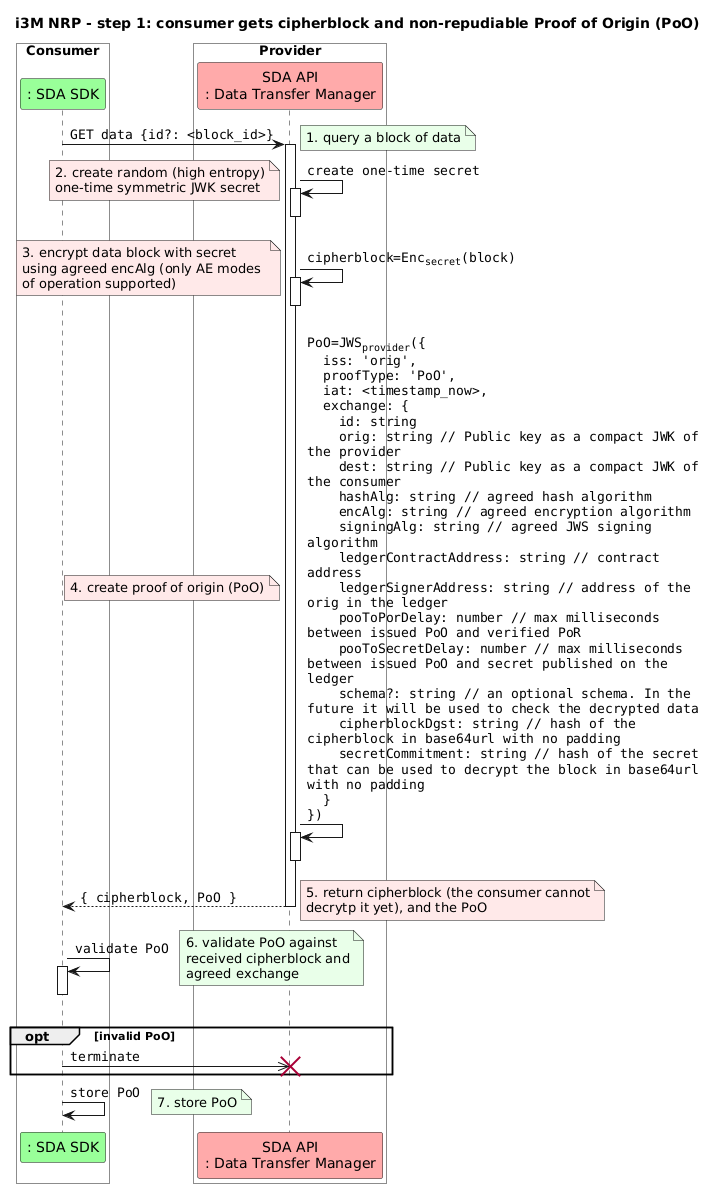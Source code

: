 @startuml nrpStep1
skinparam shadowing false
skinparam DefaultFontName DejaVu Sans
skinparam DefaultMonospacedFontName DejaVu Sans Mono
skinparam ArrowFontName DejaVu Sans Mono
skinparam maxMessageSize 400

title "i3M NRP - step 1: consumer gets cipherblock and non-repudiable Proof of Origin (PoO)"

box "Consumer" #White
  participant ": SDA SDK" as C #99FF99
end box
box "Provider" #White
  participant "SDA API\n: Data Transfer Manager" as P #FFAAAA
end box

C->P++: GET data {id?: <block_id>}
note right #E9FFE9
  1. query a block of data
end note
  P->P++: create one-time secret
  P--
  note left #FFE9E9
    2. create random (high entropy)
    one-time symmetric JWK secret
  end note
  P->P++: cipherblock=Enc<sub>secret</sub>(block)
  P--
  note left #FFE9E9
    3. encrypt data block with secret
    using agreed encAlg (only AE modes 
    of operation supported)
  end note
  P->P++: PoO=JWS<sub>provider</sub>({\n\
  iss: 'orig',\n\
  proofType: 'PoO',\n\
  iat: <timestamp_now>,\n\
  exchange: {\n\
    id: string \n\
    orig: string // Public key as a compact JWK of the provider\n\
    dest: string // Public key as a compact JWK of the consumer\n\
    hashAlg: string // agreed hash algorithm \n\
    encAlg: string // agreed encryption algorithm\n\
    signingAlg: string // agreed JWS signing algorithm \n\
    ledgerContractAddress: string // contract address \n\
    ledgerSignerAddress: string // address of the orig in the ledger \n\
    pooToPorDelay: number // max milliseconds between issued PoO and verified PoR \n\
    pooToSecretDelay: number // max milliseconds between issued PoO and secret published on the ledger \n\
    schema?: string // an optional schema. In the future it will be used to check the decrypted data \n\
    cipherblockDgst: string // hash of the cipherblock in base64url with no padding \n\
    secretCommitment: string // hash of the secret that can be used to decrypt the block in base64url with no padding \n\
  }\n\
})
  note left #FFE9E9
    4. create proof of origin (PoO)
  end note
  P--
return { cipherblock, PoO }
note right #FFE9E9
  5. return cipherblock (the consumer cannot
  decrytp it yet), and the PoO
end note

C->C++: validate PoO
C--
note right #E9FFE9
  6. validate PoO against
  received cipherblock and
  agreed exchange
end note
opt invalid PoO
  C->>P !!: terminate
end
C->C: store PoO
note right #E9FFE9
  7. store PoO
end note
@enduml